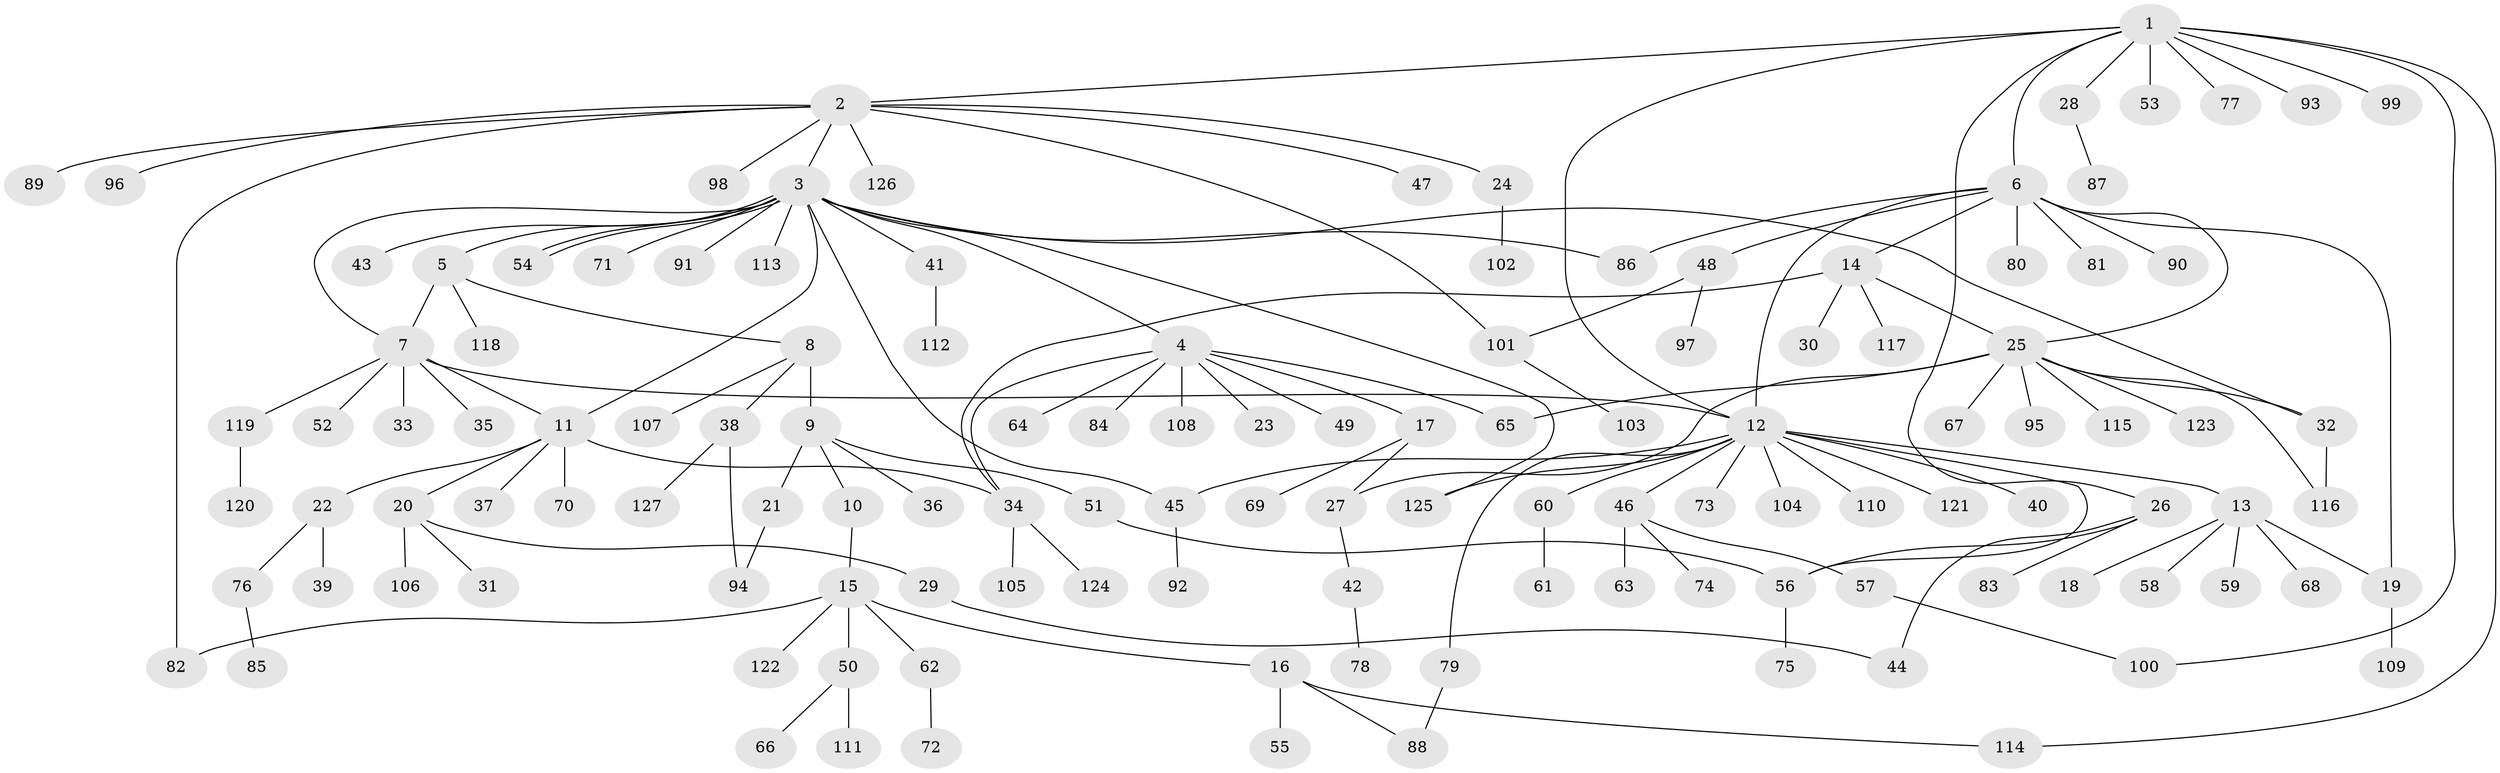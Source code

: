 // coarse degree distribution, {2: 0.27450980392156865, 4: 0.0392156862745098, 1: 0.39215686274509803, 3: 0.11764705882352941, 5: 0.0392156862745098, 6: 0.0196078431372549, 8: 0.0392156862745098, 12: 0.0392156862745098, 7: 0.0392156862745098}
// Generated by graph-tools (version 1.1) at 2025/36/03/04/25 23:36:42]
// undirected, 127 vertices, 151 edges
graph export_dot {
  node [color=gray90,style=filled];
  1;
  2;
  3;
  4;
  5;
  6;
  7;
  8;
  9;
  10;
  11;
  12;
  13;
  14;
  15;
  16;
  17;
  18;
  19;
  20;
  21;
  22;
  23;
  24;
  25;
  26;
  27;
  28;
  29;
  30;
  31;
  32;
  33;
  34;
  35;
  36;
  37;
  38;
  39;
  40;
  41;
  42;
  43;
  44;
  45;
  46;
  47;
  48;
  49;
  50;
  51;
  52;
  53;
  54;
  55;
  56;
  57;
  58;
  59;
  60;
  61;
  62;
  63;
  64;
  65;
  66;
  67;
  68;
  69;
  70;
  71;
  72;
  73;
  74;
  75;
  76;
  77;
  78;
  79;
  80;
  81;
  82;
  83;
  84;
  85;
  86;
  87;
  88;
  89;
  90;
  91;
  92;
  93;
  94;
  95;
  96;
  97;
  98;
  99;
  100;
  101;
  102;
  103;
  104;
  105;
  106;
  107;
  108;
  109;
  110;
  111;
  112;
  113;
  114;
  115;
  116;
  117;
  118;
  119;
  120;
  121;
  122;
  123;
  124;
  125;
  126;
  127;
  1 -- 2;
  1 -- 6;
  1 -- 12;
  1 -- 26;
  1 -- 28;
  1 -- 53;
  1 -- 77;
  1 -- 93;
  1 -- 99;
  1 -- 100;
  1 -- 114;
  2 -- 3;
  2 -- 24;
  2 -- 47;
  2 -- 82;
  2 -- 89;
  2 -- 96;
  2 -- 98;
  2 -- 101;
  2 -- 126;
  3 -- 4;
  3 -- 5;
  3 -- 7;
  3 -- 11;
  3 -- 32;
  3 -- 41;
  3 -- 43;
  3 -- 45;
  3 -- 54;
  3 -- 54;
  3 -- 71;
  3 -- 86;
  3 -- 91;
  3 -- 113;
  3 -- 125;
  4 -- 17;
  4 -- 23;
  4 -- 34;
  4 -- 49;
  4 -- 64;
  4 -- 65;
  4 -- 84;
  4 -- 108;
  5 -- 7;
  5 -- 8;
  5 -- 118;
  6 -- 12;
  6 -- 14;
  6 -- 19;
  6 -- 25;
  6 -- 48;
  6 -- 80;
  6 -- 81;
  6 -- 86;
  6 -- 90;
  7 -- 11;
  7 -- 12;
  7 -- 33;
  7 -- 35;
  7 -- 52;
  7 -- 119;
  8 -- 9;
  8 -- 38;
  8 -- 107;
  9 -- 10;
  9 -- 21;
  9 -- 36;
  9 -- 51;
  10 -- 15;
  11 -- 20;
  11 -- 22;
  11 -- 34;
  11 -- 37;
  11 -- 70;
  12 -- 13;
  12 -- 40;
  12 -- 45;
  12 -- 46;
  12 -- 56;
  12 -- 60;
  12 -- 73;
  12 -- 79;
  12 -- 104;
  12 -- 110;
  12 -- 121;
  12 -- 125;
  13 -- 18;
  13 -- 19;
  13 -- 58;
  13 -- 59;
  13 -- 68;
  14 -- 25;
  14 -- 30;
  14 -- 34;
  14 -- 117;
  15 -- 16;
  15 -- 50;
  15 -- 62;
  15 -- 82;
  15 -- 122;
  16 -- 55;
  16 -- 88;
  16 -- 114;
  17 -- 27;
  17 -- 69;
  19 -- 109;
  20 -- 29;
  20 -- 31;
  20 -- 106;
  21 -- 94;
  22 -- 39;
  22 -- 76;
  24 -- 102;
  25 -- 27;
  25 -- 32;
  25 -- 65;
  25 -- 67;
  25 -- 95;
  25 -- 115;
  25 -- 116;
  25 -- 123;
  26 -- 44;
  26 -- 56;
  26 -- 83;
  27 -- 42;
  28 -- 87;
  29 -- 44;
  32 -- 116;
  34 -- 105;
  34 -- 124;
  38 -- 94;
  38 -- 127;
  41 -- 112;
  42 -- 78;
  45 -- 92;
  46 -- 57;
  46 -- 63;
  46 -- 74;
  48 -- 97;
  48 -- 101;
  50 -- 66;
  50 -- 111;
  51 -- 56;
  56 -- 75;
  57 -- 100;
  60 -- 61;
  62 -- 72;
  76 -- 85;
  79 -- 88;
  101 -- 103;
  119 -- 120;
}
